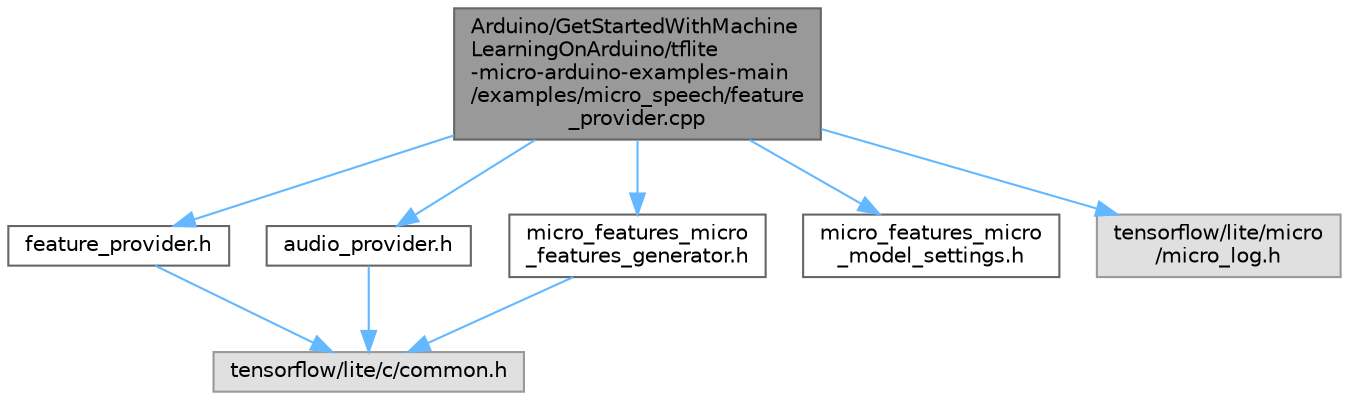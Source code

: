 digraph "Arduino/GetStartedWithMachineLearningOnArduino/tflite-micro-arduino-examples-main/examples/micro_speech/feature_provider.cpp"
{
 // LATEX_PDF_SIZE
  bgcolor="transparent";
  edge [fontname=Helvetica,fontsize=10,labelfontname=Helvetica,labelfontsize=10];
  node [fontname=Helvetica,fontsize=10,shape=box,height=0.2,width=0.4];
  Node1 [id="Node000001",label="Arduino/GetStartedWithMachine\lLearningOnArduino/tflite\l-micro-arduino-examples-main\l/examples/micro_speech/feature\l_provider.cpp",height=0.2,width=0.4,color="gray40", fillcolor="grey60", style="filled", fontcolor="black",tooltip=" "];
  Node1 -> Node2 [id="edge9_Node000001_Node000002",color="steelblue1",style="solid",tooltip=" "];
  Node2 [id="Node000002",label="feature_provider.h",height=0.2,width=0.4,color="grey40", fillcolor="white", style="filled",URL="$feature__provider_8h.html",tooltip=" "];
  Node2 -> Node3 [id="edge10_Node000002_Node000003",color="steelblue1",style="solid",tooltip=" "];
  Node3 [id="Node000003",label="tensorflow/lite/c/common.h",height=0.2,width=0.4,color="grey60", fillcolor="#E0E0E0", style="filled",tooltip=" "];
  Node1 -> Node4 [id="edge11_Node000001_Node000004",color="steelblue1",style="solid",tooltip=" "];
  Node4 [id="Node000004",label="audio_provider.h",height=0.2,width=0.4,color="grey40", fillcolor="white", style="filled",URL="$audio__provider_8h.html",tooltip=" "];
  Node4 -> Node3 [id="edge12_Node000004_Node000003",color="steelblue1",style="solid",tooltip=" "];
  Node1 -> Node5 [id="edge13_Node000001_Node000005",color="steelblue1",style="solid",tooltip=" "];
  Node5 [id="Node000005",label="micro_features_micro\l_features_generator.h",height=0.2,width=0.4,color="grey40", fillcolor="white", style="filled",URL="$micro__features__micro__features__generator_8h.html",tooltip=" "];
  Node5 -> Node3 [id="edge14_Node000005_Node000003",color="steelblue1",style="solid",tooltip=" "];
  Node1 -> Node6 [id="edge15_Node000001_Node000006",color="steelblue1",style="solid",tooltip=" "];
  Node6 [id="Node000006",label="micro_features_micro\l_model_settings.h",height=0.2,width=0.4,color="grey40", fillcolor="white", style="filled",URL="$micro__features__micro__model__settings_8h.html",tooltip=" "];
  Node1 -> Node7 [id="edge16_Node000001_Node000007",color="steelblue1",style="solid",tooltip=" "];
  Node7 [id="Node000007",label="tensorflow/lite/micro\l/micro_log.h",height=0.2,width=0.4,color="grey60", fillcolor="#E0E0E0", style="filled",tooltip=" "];
}
